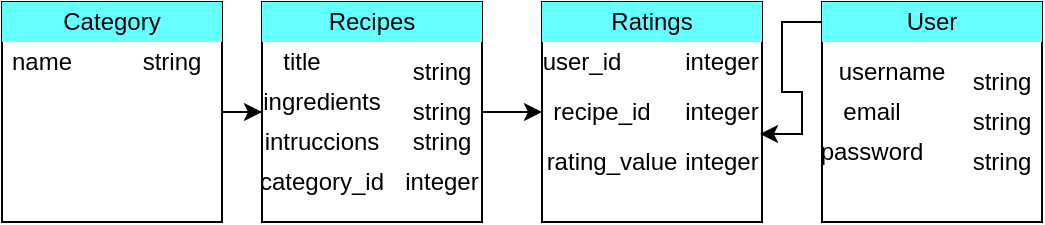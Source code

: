<mxfile version="12.2.4" pages="1"><diagram id="snW_yVzQHoaDlj9K8Lxb" name="Page-1"><mxGraphModel dx="502" dy="488" grid="1" gridSize="10" guides="1" tooltips="1" connect="1" arrows="1" fold="1" page="1" pageScale="1" pageWidth="850" pageHeight="1100" math="0" shadow="0"><root><mxCell id="0"/><mxCell id="1" parent="0"/><mxCell id="11" style="edgeStyle=orthogonalEdgeStyle;rounded=0;orthogonalLoop=1;jettySize=auto;html=1;entryX=0;entryY=0.5;entryDx=0;entryDy=0;" parent="1" source="2" target="3" edge="1"><mxGeometry relative="1" as="geometry"/></mxCell><mxCell id="2" value="" style="whiteSpace=wrap;html=1;aspect=fixed;" parent="1" vertex="1"><mxGeometry x="10" y="60" width="110" height="110" as="geometry"/></mxCell><mxCell id="12" style="edgeStyle=orthogonalEdgeStyle;rounded=0;orthogonalLoop=1;jettySize=auto;html=1;entryX=0;entryY=0.5;entryDx=0;entryDy=0;" parent="1" source="3" target="4" edge="1"><mxGeometry relative="1" as="geometry"/></mxCell><mxCell id="3" value="" style="whiteSpace=wrap;html=1;aspect=fixed;" parent="1" vertex="1"><mxGeometry x="140" y="60" width="110" height="110" as="geometry"/></mxCell><mxCell id="4" value="" style="whiteSpace=wrap;html=1;aspect=fixed;" parent="1" vertex="1"><mxGeometry x="280" y="60" width="110" height="110" as="geometry"/></mxCell><mxCell id="5" value="" style="whiteSpace=wrap;html=1;aspect=fixed;" parent="1" vertex="1"><mxGeometry x="420" y="60" width="110" height="110" as="geometry"/></mxCell><mxCell id="6" value="Category" style="text;html=1;strokeColor=none;fillColor=#66FFFF;align=center;verticalAlign=middle;whiteSpace=wrap;rounded=0;" parent="1" vertex="1"><mxGeometry x="10" y="60" width="110" height="20" as="geometry"/></mxCell><mxCell id="7" value="Recipes" style="text;html=1;strokeColor=none;fillColor=#66FFFF;align=center;verticalAlign=middle;whiteSpace=wrap;rounded=0;" parent="1" vertex="1"><mxGeometry x="140" y="60" width="110" height="20" as="geometry"/></mxCell><mxCell id="8" value="Ratings" style="text;html=1;strokeColor=none;fillColor=#66FFFF;align=center;verticalAlign=middle;whiteSpace=wrap;rounded=0;" parent="1" vertex="1"><mxGeometry x="280" y="60" width="110" height="20" as="geometry"/></mxCell><mxCell id="49" style="edgeStyle=orthogonalEdgeStyle;rounded=0;orthogonalLoop=1;jettySize=auto;html=1;entryX=0.975;entryY=-0.2;entryDx=0;entryDy=0;entryPerimeter=0;" parent="1" source="9" target="37" edge="1"><mxGeometry relative="1" as="geometry"/></mxCell><mxCell id="9" value="User" style="text;html=1;strokeColor=none;fillColor=#66FFFF;align=center;verticalAlign=middle;whiteSpace=wrap;rounded=0;" parent="1" vertex="1"><mxGeometry x="420" y="60" width="110" height="20" as="geometry"/></mxCell><mxCell id="13" value="name" style="text;html=1;strokeColor=none;fillColor=none;align=center;verticalAlign=middle;whiteSpace=wrap;rounded=0;" parent="1" vertex="1"><mxGeometry x="10" y="80" width="40" height="20" as="geometry"/></mxCell><mxCell id="14" value="title" style="text;html=1;strokeColor=none;fillColor=none;align=center;verticalAlign=middle;whiteSpace=wrap;rounded=0;" parent="1" vertex="1"><mxGeometry x="140" y="80" width="40" height="20" as="geometry"/></mxCell><mxCell id="19" value="ingredients" style="text;html=1;strokeColor=none;fillColor=none;align=center;verticalAlign=middle;whiteSpace=wrap;rounded=0;" parent="1" vertex="1"><mxGeometry x="150" y="100" width="40" height="20" as="geometry"/></mxCell><mxCell id="20" value="rating_value" style="text;html=1;strokeColor=none;fillColor=none;align=center;verticalAlign=middle;whiteSpace=wrap;rounded=0;" parent="1" vertex="1"><mxGeometry x="295" y="130" width="40" height="20" as="geometry"/></mxCell><mxCell id="21" value="intruccions" style="text;html=1;strokeColor=none;fillColor=none;align=center;verticalAlign=middle;whiteSpace=wrap;rounded=0;" parent="1" vertex="1"><mxGeometry x="150" y="120" width="40" height="20" as="geometry"/></mxCell><mxCell id="22" value="category_id" style="text;html=1;strokeColor=none;fillColor=none;align=center;verticalAlign=middle;whiteSpace=wrap;rounded=0;" parent="1" vertex="1"><mxGeometry x="150" y="140" width="40" height="20" as="geometry"/></mxCell><mxCell id="23" value="user_id" style="text;html=1;strokeColor=none;fillColor=none;align=center;verticalAlign=middle;whiteSpace=wrap;rounded=0;" parent="1" vertex="1"><mxGeometry x="280" y="80" width="40" height="20" as="geometry"/></mxCell><mxCell id="24" value="recipe_id" style="text;html=1;strokeColor=none;fillColor=none;align=center;verticalAlign=middle;whiteSpace=wrap;rounded=0;" parent="1" vertex="1"><mxGeometry x="290" y="105" width="40" height="20" as="geometry"/></mxCell><mxCell id="26" value="username" style="text;html=1;strokeColor=none;fillColor=none;align=center;verticalAlign=middle;whiteSpace=wrap;rounded=0;" parent="1" vertex="1"><mxGeometry x="435" y="85" width="40" height="20" as="geometry"/></mxCell><mxCell id="27" value="email" style="text;html=1;strokeColor=none;fillColor=none;align=center;verticalAlign=middle;whiteSpace=wrap;rounded=0;" parent="1" vertex="1"><mxGeometry x="425" y="105" width="40" height="20" as="geometry"/></mxCell><mxCell id="28" value="password" style="text;html=1;strokeColor=none;fillColor=none;align=center;verticalAlign=middle;whiteSpace=wrap;rounded=0;" parent="1" vertex="1"><mxGeometry x="425" y="125" width="40" height="20" as="geometry"/></mxCell><mxCell id="30" value="integer" style="text;html=1;strokeColor=none;fillColor=none;align=center;verticalAlign=middle;whiteSpace=wrap;rounded=0;" parent="1" vertex="1"><mxGeometry x="210" y="140" width="40" height="20" as="geometry"/></mxCell><mxCell id="31" value="string" style="text;html=1;strokeColor=none;fillColor=none;align=center;verticalAlign=middle;whiteSpace=wrap;rounded=0;" parent="1" vertex="1"><mxGeometry x="210" y="120" width="40" height="20" as="geometry"/></mxCell><mxCell id="32" value="string" style="text;html=1;strokeColor=none;fillColor=none;align=center;verticalAlign=middle;whiteSpace=wrap;rounded=0;" parent="1" vertex="1"><mxGeometry x="210" y="105" width="40" height="20" as="geometry"/></mxCell><mxCell id="33" value="string" style="text;html=1;strokeColor=none;fillColor=none;align=center;verticalAlign=middle;whiteSpace=wrap;rounded=0;" parent="1" vertex="1"><mxGeometry x="210" y="85" width="40" height="20" as="geometry"/></mxCell><mxCell id="34" value="string" style="text;html=1;strokeColor=none;fillColor=none;align=center;verticalAlign=middle;whiteSpace=wrap;rounded=0;" parent="1" vertex="1"><mxGeometry x="75" y="80" width="40" height="20" as="geometry"/></mxCell><mxCell id="35" value="integer" style="text;html=1;strokeColor=none;fillColor=none;align=center;verticalAlign=middle;whiteSpace=wrap;rounded=0;" parent="1" vertex="1"><mxGeometry x="350" y="80" width="40" height="20" as="geometry"/></mxCell><mxCell id="36" value="integer" style="text;html=1;strokeColor=none;fillColor=none;align=center;verticalAlign=middle;whiteSpace=wrap;rounded=0;" parent="1" vertex="1"><mxGeometry x="350" y="105" width="40" height="20" as="geometry"/></mxCell><mxCell id="37" value="integer" style="text;html=1;strokeColor=none;fillColor=none;align=center;verticalAlign=middle;whiteSpace=wrap;rounded=0;" parent="1" vertex="1"><mxGeometry x="350" y="130" width="40" height="20" as="geometry"/></mxCell><mxCell id="40" value="string" style="text;html=1;strokeColor=none;fillColor=none;align=center;verticalAlign=middle;whiteSpace=wrap;rounded=0;" parent="1" vertex="1"><mxGeometry x="490" y="90" width="40" height="20" as="geometry"/></mxCell><mxCell id="41" value="string" style="text;html=1;strokeColor=none;fillColor=none;align=center;verticalAlign=middle;whiteSpace=wrap;rounded=0;direction=south;" parent="1" vertex="1"><mxGeometry x="500" y="100" width="20" height="40" as="geometry"/></mxCell><mxCell id="42" value="string" style="text;html=1;strokeColor=none;fillColor=none;align=center;verticalAlign=middle;whiteSpace=wrap;rounded=0;" parent="1" vertex="1"><mxGeometry x="490" y="130" width="40" height="20" as="geometry"/></mxCell></root></mxGraphModel></diagram></mxfile>